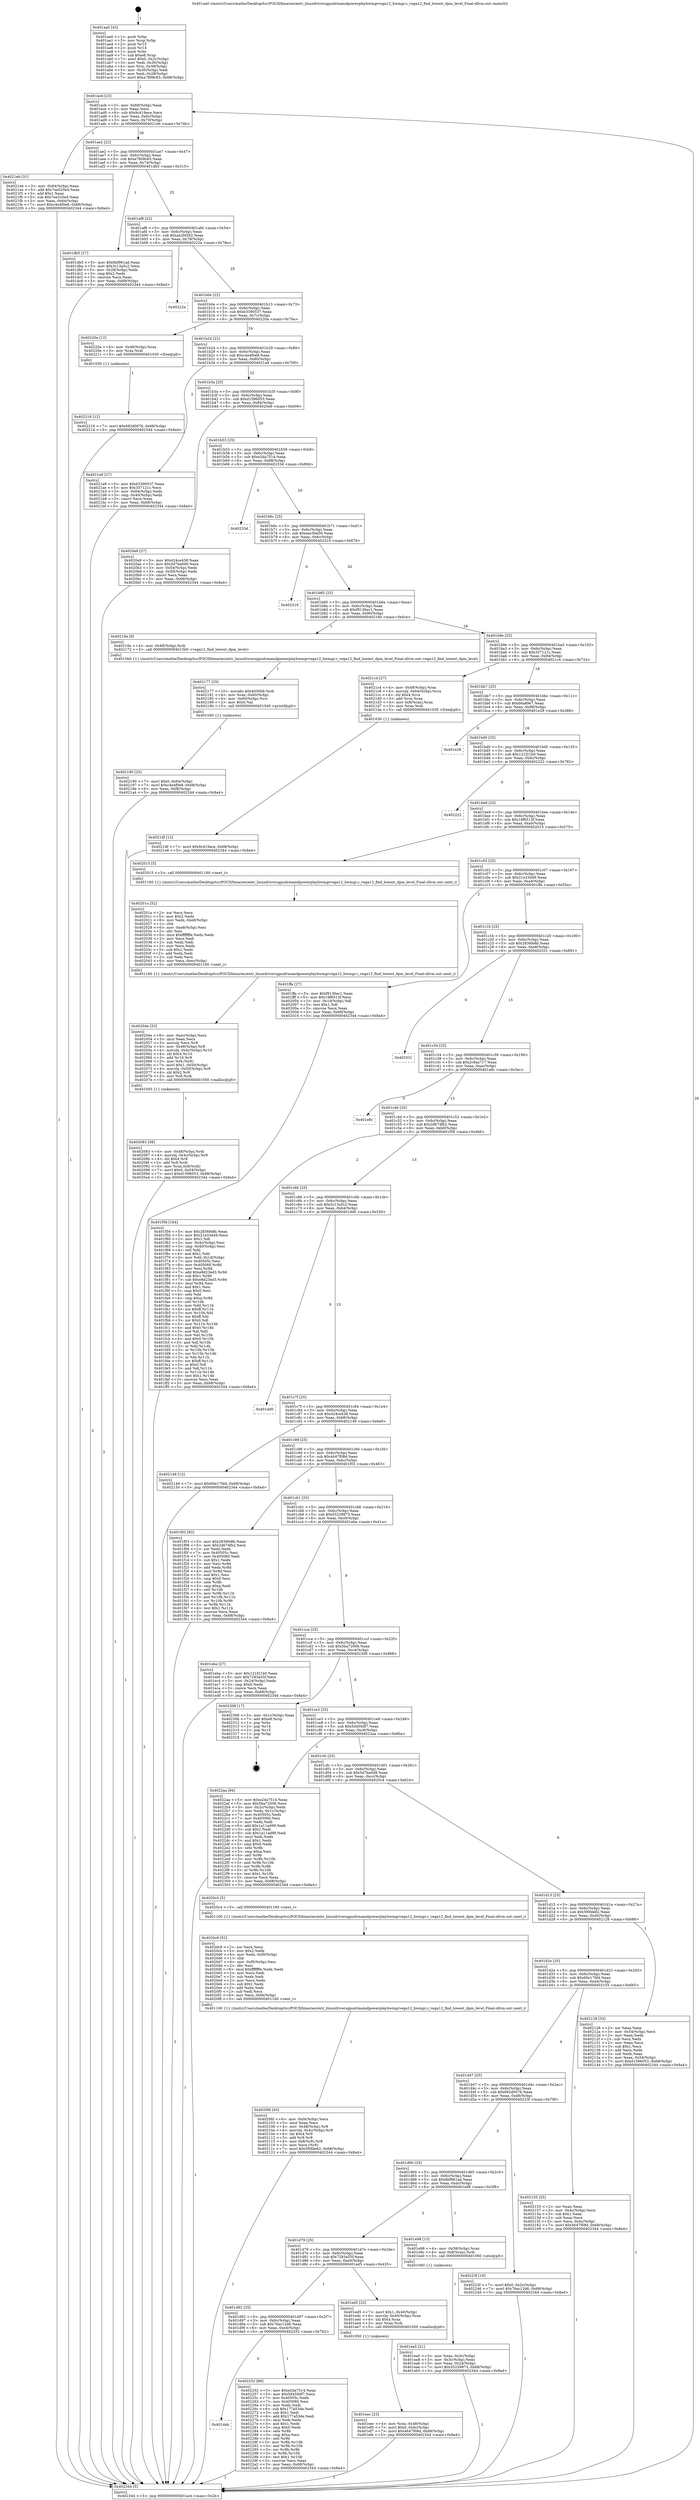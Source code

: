 digraph "0x401aa0" {
  label = "0x401aa0 (/mnt/c/Users/mathe/Desktop/tcc/POCII/binaries/extr_linuxdriversgpudrmamdpowerplayhwmgrvega12_hwmgr.c_vega12_find_lowest_dpm_level_Final-ollvm.out::main(0))"
  labelloc = "t"
  node[shape=record]

  Entry [label="",width=0.3,height=0.3,shape=circle,fillcolor=black,style=filled]
  "0x401acb" [label="{
     0x401acb [23]\l
     | [instrs]\l
     &nbsp;&nbsp;0x401acb \<+3\>: mov -0x68(%rbp),%eax\l
     &nbsp;&nbsp;0x401ace \<+2\>: mov %eax,%ecx\l
     &nbsp;&nbsp;0x401ad0 \<+6\>: sub $0x9c419ace,%ecx\l
     &nbsp;&nbsp;0x401ad6 \<+3\>: mov %eax,-0x6c(%rbp)\l
     &nbsp;&nbsp;0x401ad9 \<+3\>: mov %ecx,-0x70(%rbp)\l
     &nbsp;&nbsp;0x401adc \<+6\>: je 00000000004021eb \<main+0x74b\>\l
  }"]
  "0x4021eb" [label="{
     0x4021eb [31]\l
     | [instrs]\l
     &nbsp;&nbsp;0x4021eb \<+3\>: mov -0x64(%rbp),%eax\l
     &nbsp;&nbsp;0x4021ee \<+5\>: add $0x7ee520e4,%eax\l
     &nbsp;&nbsp;0x4021f3 \<+3\>: add $0x1,%eax\l
     &nbsp;&nbsp;0x4021f6 \<+5\>: sub $0x7ee520e4,%eax\l
     &nbsp;&nbsp;0x4021fb \<+3\>: mov %eax,-0x64(%rbp)\l
     &nbsp;&nbsp;0x4021fe \<+7\>: movl $0xc4e4f0e8,-0x68(%rbp)\l
     &nbsp;&nbsp;0x402205 \<+5\>: jmp 0000000000402344 \<main+0x8a4\>\l
  }"]
  "0x401ae2" [label="{
     0x401ae2 [22]\l
     | [instrs]\l
     &nbsp;&nbsp;0x401ae2 \<+5\>: jmp 0000000000401ae7 \<main+0x47\>\l
     &nbsp;&nbsp;0x401ae7 \<+3\>: mov -0x6c(%rbp),%eax\l
     &nbsp;&nbsp;0x401aea \<+5\>: sub $0xa7808c65,%eax\l
     &nbsp;&nbsp;0x401aef \<+3\>: mov %eax,-0x74(%rbp)\l
     &nbsp;&nbsp;0x401af2 \<+6\>: je 0000000000401db5 \<main+0x315\>\l
  }"]
  Exit [label="",width=0.3,height=0.3,shape=circle,fillcolor=black,style=filled,peripheries=2]
  "0x401db5" [label="{
     0x401db5 [27]\l
     | [instrs]\l
     &nbsp;&nbsp;0x401db5 \<+5\>: mov $0x6bf961ad,%eax\l
     &nbsp;&nbsp;0x401dba \<+5\>: mov $0x3c13a5c2,%ecx\l
     &nbsp;&nbsp;0x401dbf \<+3\>: mov -0x28(%rbp),%edx\l
     &nbsp;&nbsp;0x401dc2 \<+3\>: cmp $0x2,%edx\l
     &nbsp;&nbsp;0x401dc5 \<+3\>: cmovne %ecx,%eax\l
     &nbsp;&nbsp;0x401dc8 \<+3\>: mov %eax,-0x68(%rbp)\l
     &nbsp;&nbsp;0x401dcb \<+5\>: jmp 0000000000402344 \<main+0x8a4\>\l
  }"]
  "0x401af8" [label="{
     0x401af8 [22]\l
     | [instrs]\l
     &nbsp;&nbsp;0x401af8 \<+5\>: jmp 0000000000401afd \<main+0x5d\>\l
     &nbsp;&nbsp;0x401afd \<+3\>: mov -0x6c(%rbp),%eax\l
     &nbsp;&nbsp;0x401b00 \<+5\>: sub $0xaa2f4562,%eax\l
     &nbsp;&nbsp;0x401b05 \<+3\>: mov %eax,-0x78(%rbp)\l
     &nbsp;&nbsp;0x401b08 \<+6\>: je 000000000040222e \<main+0x78e\>\l
  }"]
  "0x402344" [label="{
     0x402344 [5]\l
     | [instrs]\l
     &nbsp;&nbsp;0x402344 \<+5\>: jmp 0000000000401acb \<main+0x2b\>\l
  }"]
  "0x401aa0" [label="{
     0x401aa0 [43]\l
     | [instrs]\l
     &nbsp;&nbsp;0x401aa0 \<+1\>: push %rbp\l
     &nbsp;&nbsp;0x401aa1 \<+3\>: mov %rsp,%rbp\l
     &nbsp;&nbsp;0x401aa4 \<+2\>: push %r15\l
     &nbsp;&nbsp;0x401aa6 \<+2\>: push %r14\l
     &nbsp;&nbsp;0x401aa8 \<+1\>: push %rbx\l
     &nbsp;&nbsp;0x401aa9 \<+7\>: sub $0xe8,%rsp\l
     &nbsp;&nbsp;0x401ab0 \<+7\>: movl $0x0,-0x2c(%rbp)\l
     &nbsp;&nbsp;0x401ab7 \<+3\>: mov %edi,-0x30(%rbp)\l
     &nbsp;&nbsp;0x401aba \<+4\>: mov %rsi,-0x38(%rbp)\l
     &nbsp;&nbsp;0x401abe \<+3\>: mov -0x30(%rbp),%edi\l
     &nbsp;&nbsp;0x401ac1 \<+3\>: mov %edi,-0x28(%rbp)\l
     &nbsp;&nbsp;0x401ac4 \<+7\>: movl $0xa7808c65,-0x68(%rbp)\l
  }"]
  "0x401dab" [label="{
     0x401dab\l
  }", style=dashed]
  "0x40222e" [label="{
     0x40222e\l
  }", style=dashed]
  "0x401b0e" [label="{
     0x401b0e [22]\l
     | [instrs]\l
     &nbsp;&nbsp;0x401b0e \<+5\>: jmp 0000000000401b13 \<main+0x73\>\l
     &nbsp;&nbsp;0x401b13 \<+3\>: mov -0x6c(%rbp),%eax\l
     &nbsp;&nbsp;0x401b16 \<+5\>: sub $0xb3390537,%eax\l
     &nbsp;&nbsp;0x401b1b \<+3\>: mov %eax,-0x7c(%rbp)\l
     &nbsp;&nbsp;0x401b1e \<+6\>: je 000000000040220a \<main+0x76a\>\l
  }"]
  "0x402252" [label="{
     0x402252 [88]\l
     | [instrs]\l
     &nbsp;&nbsp;0x402252 \<+5\>: mov $0xe2da7514,%eax\l
     &nbsp;&nbsp;0x402257 \<+5\>: mov $0x5d450df7,%ecx\l
     &nbsp;&nbsp;0x40225c \<+7\>: mov 0x40505c,%edx\l
     &nbsp;&nbsp;0x402263 \<+7\>: mov 0x405060,%esi\l
     &nbsp;&nbsp;0x40226a \<+2\>: mov %edx,%edi\l
     &nbsp;&nbsp;0x40226c \<+6\>: sub $0x177a53de,%edi\l
     &nbsp;&nbsp;0x402272 \<+3\>: sub $0x1,%edi\l
     &nbsp;&nbsp;0x402275 \<+6\>: add $0x177a53de,%edi\l
     &nbsp;&nbsp;0x40227b \<+3\>: imul %edi,%edx\l
     &nbsp;&nbsp;0x40227e \<+3\>: and $0x1,%edx\l
     &nbsp;&nbsp;0x402281 \<+3\>: cmp $0x0,%edx\l
     &nbsp;&nbsp;0x402284 \<+4\>: sete %r8b\l
     &nbsp;&nbsp;0x402288 \<+3\>: cmp $0xa,%esi\l
     &nbsp;&nbsp;0x40228b \<+4\>: setl %r9b\l
     &nbsp;&nbsp;0x40228f \<+3\>: mov %r8b,%r10b\l
     &nbsp;&nbsp;0x402292 \<+3\>: and %r9b,%r10b\l
     &nbsp;&nbsp;0x402295 \<+3\>: xor %r9b,%r8b\l
     &nbsp;&nbsp;0x402298 \<+3\>: or %r8b,%r10b\l
     &nbsp;&nbsp;0x40229b \<+4\>: test $0x1,%r10b\l
     &nbsp;&nbsp;0x40229f \<+3\>: cmovne %ecx,%eax\l
     &nbsp;&nbsp;0x4022a2 \<+3\>: mov %eax,-0x68(%rbp)\l
     &nbsp;&nbsp;0x4022a5 \<+5\>: jmp 0000000000402344 \<main+0x8a4\>\l
  }"]
  "0x40220a" [label="{
     0x40220a [12]\l
     | [instrs]\l
     &nbsp;&nbsp;0x40220a \<+4\>: mov -0x48(%rbp),%rax\l
     &nbsp;&nbsp;0x40220e \<+3\>: mov %rax,%rdi\l
     &nbsp;&nbsp;0x402211 \<+5\>: call 0000000000401030 \<free@plt\>\l
     | [calls]\l
     &nbsp;&nbsp;0x401030 \{1\} (unknown)\l
  }"]
  "0x401b24" [label="{
     0x401b24 [22]\l
     | [instrs]\l
     &nbsp;&nbsp;0x401b24 \<+5\>: jmp 0000000000401b29 \<main+0x89\>\l
     &nbsp;&nbsp;0x401b29 \<+3\>: mov -0x6c(%rbp),%eax\l
     &nbsp;&nbsp;0x401b2c \<+5\>: sub $0xc4e4f0e8,%eax\l
     &nbsp;&nbsp;0x401b31 \<+3\>: mov %eax,-0x80(%rbp)\l
     &nbsp;&nbsp;0x401b34 \<+6\>: je 00000000004021a9 \<main+0x709\>\l
  }"]
  "0x402216" [label="{
     0x402216 [12]\l
     | [instrs]\l
     &nbsp;&nbsp;0x402216 \<+7\>: movl $0x692d0076,-0x68(%rbp)\l
     &nbsp;&nbsp;0x40221d \<+5\>: jmp 0000000000402344 \<main+0x8a4\>\l
  }"]
  "0x4021a9" [label="{
     0x4021a9 [27]\l
     | [instrs]\l
     &nbsp;&nbsp;0x4021a9 \<+5\>: mov $0xb3390537,%eax\l
     &nbsp;&nbsp;0x4021ae \<+5\>: mov $0x357121c,%ecx\l
     &nbsp;&nbsp;0x4021b3 \<+3\>: mov -0x64(%rbp),%edx\l
     &nbsp;&nbsp;0x4021b6 \<+3\>: cmp -0x40(%rbp),%edx\l
     &nbsp;&nbsp;0x4021b9 \<+3\>: cmovl %ecx,%eax\l
     &nbsp;&nbsp;0x4021bc \<+3\>: mov %eax,-0x68(%rbp)\l
     &nbsp;&nbsp;0x4021bf \<+5\>: jmp 0000000000402344 \<main+0x8a4\>\l
  }"]
  "0x401b3a" [label="{
     0x401b3a [25]\l
     | [instrs]\l
     &nbsp;&nbsp;0x401b3a \<+5\>: jmp 0000000000401b3f \<main+0x9f\>\l
     &nbsp;&nbsp;0x401b3f \<+3\>: mov -0x6c(%rbp),%eax\l
     &nbsp;&nbsp;0x401b42 \<+5\>: sub $0xd1596053,%eax\l
     &nbsp;&nbsp;0x401b47 \<+6\>: mov %eax,-0x84(%rbp)\l
     &nbsp;&nbsp;0x401b4d \<+6\>: je 00000000004020a9 \<main+0x609\>\l
  }"]
  "0x4021df" [label="{
     0x4021df [12]\l
     | [instrs]\l
     &nbsp;&nbsp;0x4021df \<+7\>: movl $0x9c419ace,-0x68(%rbp)\l
     &nbsp;&nbsp;0x4021e6 \<+5\>: jmp 0000000000402344 \<main+0x8a4\>\l
  }"]
  "0x4020a9" [label="{
     0x4020a9 [27]\l
     | [instrs]\l
     &nbsp;&nbsp;0x4020a9 \<+5\>: mov $0x424ce438,%eax\l
     &nbsp;&nbsp;0x4020ae \<+5\>: mov $0x5d7ba0d9,%ecx\l
     &nbsp;&nbsp;0x4020b3 \<+3\>: mov -0x54(%rbp),%edx\l
     &nbsp;&nbsp;0x4020b6 \<+3\>: cmp -0x50(%rbp),%edx\l
     &nbsp;&nbsp;0x4020b9 \<+3\>: cmovl %ecx,%eax\l
     &nbsp;&nbsp;0x4020bc \<+3\>: mov %eax,-0x68(%rbp)\l
     &nbsp;&nbsp;0x4020bf \<+5\>: jmp 0000000000402344 \<main+0x8a4\>\l
  }"]
  "0x401b53" [label="{
     0x401b53 [25]\l
     | [instrs]\l
     &nbsp;&nbsp;0x401b53 \<+5\>: jmp 0000000000401b58 \<main+0xb8\>\l
     &nbsp;&nbsp;0x401b58 \<+3\>: mov -0x6c(%rbp),%eax\l
     &nbsp;&nbsp;0x401b5b \<+5\>: sub $0xe2da7514,%eax\l
     &nbsp;&nbsp;0x401b60 \<+6\>: mov %eax,-0x88(%rbp)\l
     &nbsp;&nbsp;0x401b66 \<+6\>: je 000000000040233d \<main+0x89d\>\l
  }"]
  "0x402190" [label="{
     0x402190 [25]\l
     | [instrs]\l
     &nbsp;&nbsp;0x402190 \<+7\>: movl $0x0,-0x64(%rbp)\l
     &nbsp;&nbsp;0x402197 \<+7\>: movl $0xc4e4f0e8,-0x68(%rbp)\l
     &nbsp;&nbsp;0x40219e \<+6\>: mov %eax,-0xf8(%rbp)\l
     &nbsp;&nbsp;0x4021a4 \<+5\>: jmp 0000000000402344 \<main+0x8a4\>\l
  }"]
  "0x40233d" [label="{
     0x40233d\l
  }", style=dashed]
  "0x401b6c" [label="{
     0x401b6c [25]\l
     | [instrs]\l
     &nbsp;&nbsp;0x401b6c \<+5\>: jmp 0000000000401b71 \<main+0xd1\>\l
     &nbsp;&nbsp;0x401b71 \<+3\>: mov -0x6c(%rbp),%eax\l
     &nbsp;&nbsp;0x401b74 \<+5\>: sub $0xeec5be00,%eax\l
     &nbsp;&nbsp;0x401b79 \<+6\>: mov %eax,-0x8c(%rbp)\l
     &nbsp;&nbsp;0x401b7f \<+6\>: je 0000000000402319 \<main+0x879\>\l
  }"]
  "0x402177" [label="{
     0x402177 [25]\l
     | [instrs]\l
     &nbsp;&nbsp;0x402177 \<+10\>: movabs $0x4030b6,%rdi\l
     &nbsp;&nbsp;0x402181 \<+4\>: mov %rax,-0x60(%rbp)\l
     &nbsp;&nbsp;0x402185 \<+4\>: mov -0x60(%rbp),%rsi\l
     &nbsp;&nbsp;0x402189 \<+2\>: mov $0x0,%al\l
     &nbsp;&nbsp;0x40218b \<+5\>: call 0000000000401040 \<printf@plt\>\l
     | [calls]\l
     &nbsp;&nbsp;0x401040 \{1\} (unknown)\l
  }"]
  "0x402319" [label="{
     0x402319\l
  }", style=dashed]
  "0x401b85" [label="{
     0x401b85 [25]\l
     | [instrs]\l
     &nbsp;&nbsp;0x401b85 \<+5\>: jmp 0000000000401b8a \<main+0xea\>\l
     &nbsp;&nbsp;0x401b8a \<+3\>: mov -0x6c(%rbp),%eax\l
     &nbsp;&nbsp;0x401b8d \<+5\>: sub $0xf9136ec1,%eax\l
     &nbsp;&nbsp;0x401b92 \<+6\>: mov %eax,-0x90(%rbp)\l
     &nbsp;&nbsp;0x401b98 \<+6\>: je 000000000040216e \<main+0x6ce\>\l
  }"]
  "0x4020fd" [label="{
     0x4020fd [43]\l
     | [instrs]\l
     &nbsp;&nbsp;0x4020fd \<+6\>: mov -0xf4(%rbp),%ecx\l
     &nbsp;&nbsp;0x402103 \<+3\>: imul %eax,%ecx\l
     &nbsp;&nbsp;0x402106 \<+4\>: mov -0x48(%rbp),%r8\l
     &nbsp;&nbsp;0x40210a \<+4\>: movslq -0x4c(%rbp),%r9\l
     &nbsp;&nbsp;0x40210e \<+4\>: shl $0x4,%r9\l
     &nbsp;&nbsp;0x402112 \<+3\>: add %r9,%r8\l
     &nbsp;&nbsp;0x402115 \<+4\>: mov 0x8(%r8),%r8\l
     &nbsp;&nbsp;0x402119 \<+3\>: mov %ecx,(%r8)\l
     &nbsp;&nbsp;0x40211c \<+7\>: movl $0x5f0fde62,-0x68(%rbp)\l
     &nbsp;&nbsp;0x402123 \<+5\>: jmp 0000000000402344 \<main+0x8a4\>\l
  }"]
  "0x40216e" [label="{
     0x40216e [9]\l
     | [instrs]\l
     &nbsp;&nbsp;0x40216e \<+4\>: mov -0x48(%rbp),%rdi\l
     &nbsp;&nbsp;0x402172 \<+5\>: call 00000000004015b0 \<vega12_find_lowest_dpm_level\>\l
     | [calls]\l
     &nbsp;&nbsp;0x4015b0 \{1\} (/mnt/c/Users/mathe/Desktop/tcc/POCII/binaries/extr_linuxdriversgpudrmamdpowerplayhwmgrvega12_hwmgr.c_vega12_find_lowest_dpm_level_Final-ollvm.out::vega12_find_lowest_dpm_level)\l
  }"]
  "0x401b9e" [label="{
     0x401b9e [25]\l
     | [instrs]\l
     &nbsp;&nbsp;0x401b9e \<+5\>: jmp 0000000000401ba3 \<main+0x103\>\l
     &nbsp;&nbsp;0x401ba3 \<+3\>: mov -0x6c(%rbp),%eax\l
     &nbsp;&nbsp;0x401ba6 \<+5\>: sub $0x357121c,%eax\l
     &nbsp;&nbsp;0x401bab \<+6\>: mov %eax,-0x94(%rbp)\l
     &nbsp;&nbsp;0x401bb1 \<+6\>: je 00000000004021c4 \<main+0x724\>\l
  }"]
  "0x4020c9" [label="{
     0x4020c9 [52]\l
     | [instrs]\l
     &nbsp;&nbsp;0x4020c9 \<+2\>: xor %ecx,%ecx\l
     &nbsp;&nbsp;0x4020cb \<+5\>: mov $0x2,%edx\l
     &nbsp;&nbsp;0x4020d0 \<+6\>: mov %edx,-0xf0(%rbp)\l
     &nbsp;&nbsp;0x4020d6 \<+1\>: cltd\l
     &nbsp;&nbsp;0x4020d7 \<+6\>: mov -0xf0(%rbp),%esi\l
     &nbsp;&nbsp;0x4020dd \<+2\>: idiv %esi\l
     &nbsp;&nbsp;0x4020df \<+6\>: imul $0xfffffffe,%edx,%edx\l
     &nbsp;&nbsp;0x4020e5 \<+2\>: mov %ecx,%edi\l
     &nbsp;&nbsp;0x4020e7 \<+2\>: sub %edx,%edi\l
     &nbsp;&nbsp;0x4020e9 \<+2\>: mov %ecx,%edx\l
     &nbsp;&nbsp;0x4020eb \<+3\>: sub $0x1,%edx\l
     &nbsp;&nbsp;0x4020ee \<+2\>: add %edx,%edi\l
     &nbsp;&nbsp;0x4020f0 \<+2\>: sub %edi,%ecx\l
     &nbsp;&nbsp;0x4020f2 \<+6\>: mov %ecx,-0xf4(%rbp)\l
     &nbsp;&nbsp;0x4020f8 \<+5\>: call 0000000000401160 \<next_i\>\l
     | [calls]\l
     &nbsp;&nbsp;0x401160 \{1\} (/mnt/c/Users/mathe/Desktop/tcc/POCII/binaries/extr_linuxdriversgpudrmamdpowerplayhwmgrvega12_hwmgr.c_vega12_find_lowest_dpm_level_Final-ollvm.out::next_i)\l
  }"]
  "0x4021c4" [label="{
     0x4021c4 [27]\l
     | [instrs]\l
     &nbsp;&nbsp;0x4021c4 \<+4\>: mov -0x48(%rbp),%rax\l
     &nbsp;&nbsp;0x4021c8 \<+4\>: movslq -0x64(%rbp),%rcx\l
     &nbsp;&nbsp;0x4021cc \<+4\>: shl $0x4,%rcx\l
     &nbsp;&nbsp;0x4021d0 \<+3\>: add %rcx,%rax\l
     &nbsp;&nbsp;0x4021d3 \<+4\>: mov 0x8(%rax),%rax\l
     &nbsp;&nbsp;0x4021d7 \<+3\>: mov %rax,%rdi\l
     &nbsp;&nbsp;0x4021da \<+5\>: call 0000000000401030 \<free@plt\>\l
     | [calls]\l
     &nbsp;&nbsp;0x401030 \{1\} (unknown)\l
  }"]
  "0x401bb7" [label="{
     0x401bb7 [25]\l
     | [instrs]\l
     &nbsp;&nbsp;0x401bb7 \<+5\>: jmp 0000000000401bbc \<main+0x11c\>\l
     &nbsp;&nbsp;0x401bbc \<+3\>: mov -0x6c(%rbp),%eax\l
     &nbsp;&nbsp;0x401bbf \<+5\>: sub $0x66a89e7,%eax\l
     &nbsp;&nbsp;0x401bc4 \<+6\>: mov %eax,-0x98(%rbp)\l
     &nbsp;&nbsp;0x401bca \<+6\>: je 0000000000401e28 \<main+0x388\>\l
  }"]
  "0x402083" [label="{
     0x402083 [38]\l
     | [instrs]\l
     &nbsp;&nbsp;0x402083 \<+4\>: mov -0x48(%rbp),%rdi\l
     &nbsp;&nbsp;0x402087 \<+4\>: movslq -0x4c(%rbp),%r8\l
     &nbsp;&nbsp;0x40208b \<+4\>: shl $0x4,%r8\l
     &nbsp;&nbsp;0x40208f \<+3\>: add %r8,%rdi\l
     &nbsp;&nbsp;0x402092 \<+4\>: mov %rax,0x8(%rdi)\l
     &nbsp;&nbsp;0x402096 \<+7\>: movl $0x0,-0x54(%rbp)\l
     &nbsp;&nbsp;0x40209d \<+7\>: movl $0xd1596053,-0x68(%rbp)\l
     &nbsp;&nbsp;0x4020a4 \<+5\>: jmp 0000000000402344 \<main+0x8a4\>\l
  }"]
  "0x401e28" [label="{
     0x401e28\l
  }", style=dashed]
  "0x401bd0" [label="{
     0x401bd0 [25]\l
     | [instrs]\l
     &nbsp;&nbsp;0x401bd0 \<+5\>: jmp 0000000000401bd5 \<main+0x135\>\l
     &nbsp;&nbsp;0x401bd5 \<+3\>: mov -0x6c(%rbp),%eax\l
     &nbsp;&nbsp;0x401bd8 \<+5\>: sub $0x121f21b0,%eax\l
     &nbsp;&nbsp;0x401bdd \<+6\>: mov %eax,-0x9c(%rbp)\l
     &nbsp;&nbsp;0x401be3 \<+6\>: je 0000000000402222 \<main+0x782\>\l
  }"]
  "0x40204e" [label="{
     0x40204e [53]\l
     | [instrs]\l
     &nbsp;&nbsp;0x40204e \<+6\>: mov -0xec(%rbp),%ecx\l
     &nbsp;&nbsp;0x402054 \<+3\>: imul %eax,%ecx\l
     &nbsp;&nbsp;0x402057 \<+3\>: movslq %ecx,%r8\l
     &nbsp;&nbsp;0x40205a \<+4\>: mov -0x48(%rbp),%r9\l
     &nbsp;&nbsp;0x40205e \<+4\>: movslq -0x4c(%rbp),%r10\l
     &nbsp;&nbsp;0x402062 \<+4\>: shl $0x4,%r10\l
     &nbsp;&nbsp;0x402066 \<+3\>: add %r10,%r9\l
     &nbsp;&nbsp;0x402069 \<+3\>: mov %r8,(%r9)\l
     &nbsp;&nbsp;0x40206c \<+7\>: movl $0x1,-0x50(%rbp)\l
     &nbsp;&nbsp;0x402073 \<+4\>: movslq -0x50(%rbp),%r8\l
     &nbsp;&nbsp;0x402077 \<+4\>: shl $0x2,%r8\l
     &nbsp;&nbsp;0x40207b \<+3\>: mov %r8,%rdi\l
     &nbsp;&nbsp;0x40207e \<+5\>: call 0000000000401050 \<malloc@plt\>\l
     | [calls]\l
     &nbsp;&nbsp;0x401050 \{1\} (unknown)\l
  }"]
  "0x402222" [label="{
     0x402222\l
  }", style=dashed]
  "0x401be9" [label="{
     0x401be9 [25]\l
     | [instrs]\l
     &nbsp;&nbsp;0x401be9 \<+5\>: jmp 0000000000401bee \<main+0x14e\>\l
     &nbsp;&nbsp;0x401bee \<+3\>: mov -0x6c(%rbp),%eax\l
     &nbsp;&nbsp;0x401bf1 \<+5\>: sub $0x19f6513f,%eax\l
     &nbsp;&nbsp;0x401bf6 \<+6\>: mov %eax,-0xa0(%rbp)\l
     &nbsp;&nbsp;0x401bfc \<+6\>: je 0000000000402015 \<main+0x575\>\l
  }"]
  "0x40201a" [label="{
     0x40201a [52]\l
     | [instrs]\l
     &nbsp;&nbsp;0x40201a \<+2\>: xor %ecx,%ecx\l
     &nbsp;&nbsp;0x40201c \<+5\>: mov $0x2,%edx\l
     &nbsp;&nbsp;0x402021 \<+6\>: mov %edx,-0xe8(%rbp)\l
     &nbsp;&nbsp;0x402027 \<+1\>: cltd\l
     &nbsp;&nbsp;0x402028 \<+6\>: mov -0xe8(%rbp),%esi\l
     &nbsp;&nbsp;0x40202e \<+2\>: idiv %esi\l
     &nbsp;&nbsp;0x402030 \<+6\>: imul $0xfffffffe,%edx,%edx\l
     &nbsp;&nbsp;0x402036 \<+2\>: mov %ecx,%edi\l
     &nbsp;&nbsp;0x402038 \<+2\>: sub %edx,%edi\l
     &nbsp;&nbsp;0x40203a \<+2\>: mov %ecx,%edx\l
     &nbsp;&nbsp;0x40203c \<+3\>: sub $0x1,%edx\l
     &nbsp;&nbsp;0x40203f \<+2\>: add %edx,%edi\l
     &nbsp;&nbsp;0x402041 \<+2\>: sub %edi,%ecx\l
     &nbsp;&nbsp;0x402043 \<+6\>: mov %ecx,-0xec(%rbp)\l
     &nbsp;&nbsp;0x402049 \<+5\>: call 0000000000401160 \<next_i\>\l
     | [calls]\l
     &nbsp;&nbsp;0x401160 \{1\} (/mnt/c/Users/mathe/Desktop/tcc/POCII/binaries/extr_linuxdriversgpudrmamdpowerplayhwmgrvega12_hwmgr.c_vega12_find_lowest_dpm_level_Final-ollvm.out::next_i)\l
  }"]
  "0x402015" [label="{
     0x402015 [5]\l
     | [instrs]\l
     &nbsp;&nbsp;0x402015 \<+5\>: call 0000000000401160 \<next_i\>\l
     | [calls]\l
     &nbsp;&nbsp;0x401160 \{1\} (/mnt/c/Users/mathe/Desktop/tcc/POCII/binaries/extr_linuxdriversgpudrmamdpowerplayhwmgrvega12_hwmgr.c_vega12_find_lowest_dpm_level_Final-ollvm.out::next_i)\l
  }"]
  "0x401c02" [label="{
     0x401c02 [25]\l
     | [instrs]\l
     &nbsp;&nbsp;0x401c02 \<+5\>: jmp 0000000000401c07 \<main+0x167\>\l
     &nbsp;&nbsp;0x401c07 \<+3\>: mov -0x6c(%rbp),%eax\l
     &nbsp;&nbsp;0x401c0a \<+5\>: sub $0x21e33d49,%eax\l
     &nbsp;&nbsp;0x401c0f \<+6\>: mov %eax,-0xa4(%rbp)\l
     &nbsp;&nbsp;0x401c15 \<+6\>: je 0000000000401ffa \<main+0x55a\>\l
  }"]
  "0x401eec" [label="{
     0x401eec [23]\l
     | [instrs]\l
     &nbsp;&nbsp;0x401eec \<+4\>: mov %rax,-0x48(%rbp)\l
     &nbsp;&nbsp;0x401ef0 \<+7\>: movl $0x0,-0x4c(%rbp)\l
     &nbsp;&nbsp;0x401ef7 \<+7\>: movl $0x4647f08d,-0x68(%rbp)\l
     &nbsp;&nbsp;0x401efe \<+5\>: jmp 0000000000402344 \<main+0x8a4\>\l
  }"]
  "0x401ffa" [label="{
     0x401ffa [27]\l
     | [instrs]\l
     &nbsp;&nbsp;0x401ffa \<+5\>: mov $0xf9136ec1,%eax\l
     &nbsp;&nbsp;0x401fff \<+5\>: mov $0x19f6513f,%ecx\l
     &nbsp;&nbsp;0x402004 \<+3\>: mov -0x1d(%rbp),%dl\l
     &nbsp;&nbsp;0x402007 \<+3\>: test $0x1,%dl\l
     &nbsp;&nbsp;0x40200a \<+3\>: cmovne %ecx,%eax\l
     &nbsp;&nbsp;0x40200d \<+3\>: mov %eax,-0x68(%rbp)\l
     &nbsp;&nbsp;0x402010 \<+5\>: jmp 0000000000402344 \<main+0x8a4\>\l
  }"]
  "0x401c1b" [label="{
     0x401c1b [25]\l
     | [instrs]\l
     &nbsp;&nbsp;0x401c1b \<+5\>: jmp 0000000000401c20 \<main+0x180\>\l
     &nbsp;&nbsp;0x401c20 \<+3\>: mov -0x6c(%rbp),%eax\l
     &nbsp;&nbsp;0x401c23 \<+5\>: sub $0x2836fe8b,%eax\l
     &nbsp;&nbsp;0x401c28 \<+6\>: mov %eax,-0xa8(%rbp)\l
     &nbsp;&nbsp;0x401c2e \<+6\>: je 0000000000402331 \<main+0x891\>\l
  }"]
  "0x401d92" [label="{
     0x401d92 [25]\l
     | [instrs]\l
     &nbsp;&nbsp;0x401d92 \<+5\>: jmp 0000000000401d97 \<main+0x2f7\>\l
     &nbsp;&nbsp;0x401d97 \<+3\>: mov -0x6c(%rbp),%eax\l
     &nbsp;&nbsp;0x401d9a \<+5\>: sub $0x76ac12d6,%eax\l
     &nbsp;&nbsp;0x401d9f \<+6\>: mov %eax,-0xe4(%rbp)\l
     &nbsp;&nbsp;0x401da5 \<+6\>: je 0000000000402252 \<main+0x7b2\>\l
  }"]
  "0x402331" [label="{
     0x402331\l
  }", style=dashed]
  "0x401c34" [label="{
     0x401c34 [25]\l
     | [instrs]\l
     &nbsp;&nbsp;0x401c34 \<+5\>: jmp 0000000000401c39 \<main+0x199\>\l
     &nbsp;&nbsp;0x401c39 \<+3\>: mov -0x6c(%rbp),%eax\l
     &nbsp;&nbsp;0x401c3c \<+5\>: sub $0x2c9aa717,%eax\l
     &nbsp;&nbsp;0x401c41 \<+6\>: mov %eax,-0xac(%rbp)\l
     &nbsp;&nbsp;0x401c47 \<+6\>: je 0000000000401e8c \<main+0x3ec\>\l
  }"]
  "0x401ed5" [label="{
     0x401ed5 [23]\l
     | [instrs]\l
     &nbsp;&nbsp;0x401ed5 \<+7\>: movl $0x1,-0x40(%rbp)\l
     &nbsp;&nbsp;0x401edc \<+4\>: movslq -0x40(%rbp),%rax\l
     &nbsp;&nbsp;0x401ee0 \<+4\>: shl $0x4,%rax\l
     &nbsp;&nbsp;0x401ee4 \<+3\>: mov %rax,%rdi\l
     &nbsp;&nbsp;0x401ee7 \<+5\>: call 0000000000401050 \<malloc@plt\>\l
     | [calls]\l
     &nbsp;&nbsp;0x401050 \{1\} (unknown)\l
  }"]
  "0x401e8c" [label="{
     0x401e8c\l
  }", style=dashed]
  "0x401c4d" [label="{
     0x401c4d [25]\l
     | [instrs]\l
     &nbsp;&nbsp;0x401c4d \<+5\>: jmp 0000000000401c52 \<main+0x1b2\>\l
     &nbsp;&nbsp;0x401c52 \<+3\>: mov -0x6c(%rbp),%eax\l
     &nbsp;&nbsp;0x401c55 \<+5\>: sub $0x2d674fb2,%eax\l
     &nbsp;&nbsp;0x401c5a \<+6\>: mov %eax,-0xb0(%rbp)\l
     &nbsp;&nbsp;0x401c60 \<+6\>: je 0000000000401f56 \<main+0x4b6\>\l
  }"]
  "0x401ea5" [label="{
     0x401ea5 [21]\l
     | [instrs]\l
     &nbsp;&nbsp;0x401ea5 \<+3\>: mov %eax,-0x3c(%rbp)\l
     &nbsp;&nbsp;0x401ea8 \<+3\>: mov -0x3c(%rbp),%eax\l
     &nbsp;&nbsp;0x401eab \<+3\>: mov %eax,-0x24(%rbp)\l
     &nbsp;&nbsp;0x401eae \<+7\>: movl $0x55239973,-0x68(%rbp)\l
     &nbsp;&nbsp;0x401eb5 \<+5\>: jmp 0000000000402344 \<main+0x8a4\>\l
  }"]
  "0x401f56" [label="{
     0x401f56 [164]\l
     | [instrs]\l
     &nbsp;&nbsp;0x401f56 \<+5\>: mov $0x2836fe8b,%eax\l
     &nbsp;&nbsp;0x401f5b \<+5\>: mov $0x21e33d49,%ecx\l
     &nbsp;&nbsp;0x401f60 \<+2\>: mov $0x1,%dl\l
     &nbsp;&nbsp;0x401f62 \<+3\>: mov -0x4c(%rbp),%esi\l
     &nbsp;&nbsp;0x401f65 \<+3\>: cmp -0x40(%rbp),%esi\l
     &nbsp;&nbsp;0x401f68 \<+4\>: setl %dil\l
     &nbsp;&nbsp;0x401f6c \<+4\>: and $0x1,%dil\l
     &nbsp;&nbsp;0x401f70 \<+4\>: mov %dil,-0x1d(%rbp)\l
     &nbsp;&nbsp;0x401f74 \<+7\>: mov 0x40505c,%esi\l
     &nbsp;&nbsp;0x401f7b \<+8\>: mov 0x405060,%r8d\l
     &nbsp;&nbsp;0x401f83 \<+3\>: mov %esi,%r9d\l
     &nbsp;&nbsp;0x401f86 \<+7\>: add $0xe8d23ed3,%r9d\l
     &nbsp;&nbsp;0x401f8d \<+4\>: sub $0x1,%r9d\l
     &nbsp;&nbsp;0x401f91 \<+7\>: sub $0xe8d23ed3,%r9d\l
     &nbsp;&nbsp;0x401f98 \<+4\>: imul %r9d,%esi\l
     &nbsp;&nbsp;0x401f9c \<+3\>: and $0x1,%esi\l
     &nbsp;&nbsp;0x401f9f \<+3\>: cmp $0x0,%esi\l
     &nbsp;&nbsp;0x401fa2 \<+4\>: sete %dil\l
     &nbsp;&nbsp;0x401fa6 \<+4\>: cmp $0xa,%r8d\l
     &nbsp;&nbsp;0x401faa \<+4\>: setl %r10b\l
     &nbsp;&nbsp;0x401fae \<+3\>: mov %dil,%r11b\l
     &nbsp;&nbsp;0x401fb1 \<+4\>: xor $0xff,%r11b\l
     &nbsp;&nbsp;0x401fb5 \<+3\>: mov %r10b,%bl\l
     &nbsp;&nbsp;0x401fb8 \<+3\>: xor $0xff,%bl\l
     &nbsp;&nbsp;0x401fbb \<+3\>: xor $0x0,%dl\l
     &nbsp;&nbsp;0x401fbe \<+3\>: mov %r11b,%r14b\l
     &nbsp;&nbsp;0x401fc1 \<+4\>: and $0x0,%r14b\l
     &nbsp;&nbsp;0x401fc5 \<+3\>: and %dl,%dil\l
     &nbsp;&nbsp;0x401fc8 \<+3\>: mov %bl,%r15b\l
     &nbsp;&nbsp;0x401fcb \<+4\>: and $0x0,%r15b\l
     &nbsp;&nbsp;0x401fcf \<+3\>: and %dl,%r10b\l
     &nbsp;&nbsp;0x401fd2 \<+3\>: or %dil,%r14b\l
     &nbsp;&nbsp;0x401fd5 \<+3\>: or %r10b,%r15b\l
     &nbsp;&nbsp;0x401fd8 \<+3\>: xor %r15b,%r14b\l
     &nbsp;&nbsp;0x401fdb \<+3\>: or %bl,%r11b\l
     &nbsp;&nbsp;0x401fde \<+4\>: xor $0xff,%r11b\l
     &nbsp;&nbsp;0x401fe2 \<+3\>: or $0x0,%dl\l
     &nbsp;&nbsp;0x401fe5 \<+3\>: and %dl,%r11b\l
     &nbsp;&nbsp;0x401fe8 \<+3\>: or %r11b,%r14b\l
     &nbsp;&nbsp;0x401feb \<+4\>: test $0x1,%r14b\l
     &nbsp;&nbsp;0x401fef \<+3\>: cmovne %ecx,%eax\l
     &nbsp;&nbsp;0x401ff2 \<+3\>: mov %eax,-0x68(%rbp)\l
     &nbsp;&nbsp;0x401ff5 \<+5\>: jmp 0000000000402344 \<main+0x8a4\>\l
  }"]
  "0x401c66" [label="{
     0x401c66 [25]\l
     | [instrs]\l
     &nbsp;&nbsp;0x401c66 \<+5\>: jmp 0000000000401c6b \<main+0x1cb\>\l
     &nbsp;&nbsp;0x401c6b \<+3\>: mov -0x6c(%rbp),%eax\l
     &nbsp;&nbsp;0x401c6e \<+5\>: sub $0x3c13a5c2,%eax\l
     &nbsp;&nbsp;0x401c73 \<+6\>: mov %eax,-0xb4(%rbp)\l
     &nbsp;&nbsp;0x401c79 \<+6\>: je 0000000000401dd0 \<main+0x330\>\l
  }"]
  "0x401d79" [label="{
     0x401d79 [25]\l
     | [instrs]\l
     &nbsp;&nbsp;0x401d79 \<+5\>: jmp 0000000000401d7e \<main+0x2de\>\l
     &nbsp;&nbsp;0x401d7e \<+3\>: mov -0x6c(%rbp),%eax\l
     &nbsp;&nbsp;0x401d81 \<+5\>: sub $0x7283a55f,%eax\l
     &nbsp;&nbsp;0x401d86 \<+6\>: mov %eax,-0xe0(%rbp)\l
     &nbsp;&nbsp;0x401d8c \<+6\>: je 0000000000401ed5 \<main+0x435\>\l
  }"]
  "0x401dd0" [label="{
     0x401dd0\l
  }", style=dashed]
  "0x401c7f" [label="{
     0x401c7f [25]\l
     | [instrs]\l
     &nbsp;&nbsp;0x401c7f \<+5\>: jmp 0000000000401c84 \<main+0x1e4\>\l
     &nbsp;&nbsp;0x401c84 \<+3\>: mov -0x6c(%rbp),%eax\l
     &nbsp;&nbsp;0x401c87 \<+5\>: sub $0x424ce438,%eax\l
     &nbsp;&nbsp;0x401c8c \<+6\>: mov %eax,-0xb8(%rbp)\l
     &nbsp;&nbsp;0x401c92 \<+6\>: je 0000000000402149 \<main+0x6a9\>\l
  }"]
  "0x401e98" [label="{
     0x401e98 [13]\l
     | [instrs]\l
     &nbsp;&nbsp;0x401e98 \<+4\>: mov -0x38(%rbp),%rax\l
     &nbsp;&nbsp;0x401e9c \<+4\>: mov 0x8(%rax),%rdi\l
     &nbsp;&nbsp;0x401ea0 \<+5\>: call 0000000000401060 \<atoi@plt\>\l
     | [calls]\l
     &nbsp;&nbsp;0x401060 \{1\} (unknown)\l
  }"]
  "0x402149" [label="{
     0x402149 [12]\l
     | [instrs]\l
     &nbsp;&nbsp;0x402149 \<+7\>: movl $0x60e17fd4,-0x68(%rbp)\l
     &nbsp;&nbsp;0x402150 \<+5\>: jmp 0000000000402344 \<main+0x8a4\>\l
  }"]
  "0x401c98" [label="{
     0x401c98 [25]\l
     | [instrs]\l
     &nbsp;&nbsp;0x401c98 \<+5\>: jmp 0000000000401c9d \<main+0x1fd\>\l
     &nbsp;&nbsp;0x401c9d \<+3\>: mov -0x6c(%rbp),%eax\l
     &nbsp;&nbsp;0x401ca0 \<+5\>: sub $0x4647f08d,%eax\l
     &nbsp;&nbsp;0x401ca5 \<+6\>: mov %eax,-0xbc(%rbp)\l
     &nbsp;&nbsp;0x401cab \<+6\>: je 0000000000401f03 \<main+0x463\>\l
  }"]
  "0x401d60" [label="{
     0x401d60 [25]\l
     | [instrs]\l
     &nbsp;&nbsp;0x401d60 \<+5\>: jmp 0000000000401d65 \<main+0x2c5\>\l
     &nbsp;&nbsp;0x401d65 \<+3\>: mov -0x6c(%rbp),%eax\l
     &nbsp;&nbsp;0x401d68 \<+5\>: sub $0x6bf961ad,%eax\l
     &nbsp;&nbsp;0x401d6d \<+6\>: mov %eax,-0xdc(%rbp)\l
     &nbsp;&nbsp;0x401d73 \<+6\>: je 0000000000401e98 \<main+0x3f8\>\l
  }"]
  "0x401f03" [label="{
     0x401f03 [83]\l
     | [instrs]\l
     &nbsp;&nbsp;0x401f03 \<+5\>: mov $0x2836fe8b,%eax\l
     &nbsp;&nbsp;0x401f08 \<+5\>: mov $0x2d674fb2,%ecx\l
     &nbsp;&nbsp;0x401f0d \<+2\>: xor %edx,%edx\l
     &nbsp;&nbsp;0x401f0f \<+7\>: mov 0x40505c,%esi\l
     &nbsp;&nbsp;0x401f16 \<+7\>: mov 0x405060,%edi\l
     &nbsp;&nbsp;0x401f1d \<+3\>: sub $0x1,%edx\l
     &nbsp;&nbsp;0x401f20 \<+3\>: mov %esi,%r8d\l
     &nbsp;&nbsp;0x401f23 \<+3\>: add %edx,%r8d\l
     &nbsp;&nbsp;0x401f26 \<+4\>: imul %r8d,%esi\l
     &nbsp;&nbsp;0x401f2a \<+3\>: and $0x1,%esi\l
     &nbsp;&nbsp;0x401f2d \<+3\>: cmp $0x0,%esi\l
     &nbsp;&nbsp;0x401f30 \<+4\>: sete %r9b\l
     &nbsp;&nbsp;0x401f34 \<+3\>: cmp $0xa,%edi\l
     &nbsp;&nbsp;0x401f37 \<+4\>: setl %r10b\l
     &nbsp;&nbsp;0x401f3b \<+3\>: mov %r9b,%r11b\l
     &nbsp;&nbsp;0x401f3e \<+3\>: and %r10b,%r11b\l
     &nbsp;&nbsp;0x401f41 \<+3\>: xor %r10b,%r9b\l
     &nbsp;&nbsp;0x401f44 \<+3\>: or %r9b,%r11b\l
     &nbsp;&nbsp;0x401f47 \<+4\>: test $0x1,%r11b\l
     &nbsp;&nbsp;0x401f4b \<+3\>: cmovne %ecx,%eax\l
     &nbsp;&nbsp;0x401f4e \<+3\>: mov %eax,-0x68(%rbp)\l
     &nbsp;&nbsp;0x401f51 \<+5\>: jmp 0000000000402344 \<main+0x8a4\>\l
  }"]
  "0x401cb1" [label="{
     0x401cb1 [25]\l
     | [instrs]\l
     &nbsp;&nbsp;0x401cb1 \<+5\>: jmp 0000000000401cb6 \<main+0x216\>\l
     &nbsp;&nbsp;0x401cb6 \<+3\>: mov -0x6c(%rbp),%eax\l
     &nbsp;&nbsp;0x401cb9 \<+5\>: sub $0x55239973,%eax\l
     &nbsp;&nbsp;0x401cbe \<+6\>: mov %eax,-0xc0(%rbp)\l
     &nbsp;&nbsp;0x401cc4 \<+6\>: je 0000000000401eba \<main+0x41a\>\l
  }"]
  "0x40223f" [label="{
     0x40223f [19]\l
     | [instrs]\l
     &nbsp;&nbsp;0x40223f \<+7\>: movl $0x0,-0x2c(%rbp)\l
     &nbsp;&nbsp;0x402246 \<+7\>: movl $0x76ac12d6,-0x68(%rbp)\l
     &nbsp;&nbsp;0x40224d \<+5\>: jmp 0000000000402344 \<main+0x8a4\>\l
  }"]
  "0x401eba" [label="{
     0x401eba [27]\l
     | [instrs]\l
     &nbsp;&nbsp;0x401eba \<+5\>: mov $0x121f21b0,%eax\l
     &nbsp;&nbsp;0x401ebf \<+5\>: mov $0x7283a55f,%ecx\l
     &nbsp;&nbsp;0x401ec4 \<+3\>: mov -0x24(%rbp),%edx\l
     &nbsp;&nbsp;0x401ec7 \<+3\>: cmp $0x0,%edx\l
     &nbsp;&nbsp;0x401eca \<+3\>: cmove %ecx,%eax\l
     &nbsp;&nbsp;0x401ecd \<+3\>: mov %eax,-0x68(%rbp)\l
     &nbsp;&nbsp;0x401ed0 \<+5\>: jmp 0000000000402344 \<main+0x8a4\>\l
  }"]
  "0x401cca" [label="{
     0x401cca [25]\l
     | [instrs]\l
     &nbsp;&nbsp;0x401cca \<+5\>: jmp 0000000000401ccf \<main+0x22f\>\l
     &nbsp;&nbsp;0x401ccf \<+3\>: mov -0x6c(%rbp),%eax\l
     &nbsp;&nbsp;0x401cd2 \<+5\>: sub $0x5ba72006,%eax\l
     &nbsp;&nbsp;0x401cd7 \<+6\>: mov %eax,-0xc4(%rbp)\l
     &nbsp;&nbsp;0x401cdd \<+6\>: je 0000000000402308 \<main+0x868\>\l
  }"]
  "0x401d47" [label="{
     0x401d47 [25]\l
     | [instrs]\l
     &nbsp;&nbsp;0x401d47 \<+5\>: jmp 0000000000401d4c \<main+0x2ac\>\l
     &nbsp;&nbsp;0x401d4c \<+3\>: mov -0x6c(%rbp),%eax\l
     &nbsp;&nbsp;0x401d4f \<+5\>: sub $0x692d0076,%eax\l
     &nbsp;&nbsp;0x401d54 \<+6\>: mov %eax,-0xd8(%rbp)\l
     &nbsp;&nbsp;0x401d5a \<+6\>: je 000000000040223f \<main+0x79f\>\l
  }"]
  "0x402308" [label="{
     0x402308 [17]\l
     | [instrs]\l
     &nbsp;&nbsp;0x402308 \<+3\>: mov -0x1c(%rbp),%eax\l
     &nbsp;&nbsp;0x40230b \<+7\>: add $0xe8,%rsp\l
     &nbsp;&nbsp;0x402312 \<+1\>: pop %rbx\l
     &nbsp;&nbsp;0x402313 \<+2\>: pop %r14\l
     &nbsp;&nbsp;0x402315 \<+2\>: pop %r15\l
     &nbsp;&nbsp;0x402317 \<+1\>: pop %rbp\l
     &nbsp;&nbsp;0x402318 \<+1\>: ret\l
  }"]
  "0x401ce3" [label="{
     0x401ce3 [25]\l
     | [instrs]\l
     &nbsp;&nbsp;0x401ce3 \<+5\>: jmp 0000000000401ce8 \<main+0x248\>\l
     &nbsp;&nbsp;0x401ce8 \<+3\>: mov -0x6c(%rbp),%eax\l
     &nbsp;&nbsp;0x401ceb \<+5\>: sub $0x5d450df7,%eax\l
     &nbsp;&nbsp;0x401cf0 \<+6\>: mov %eax,-0xc8(%rbp)\l
     &nbsp;&nbsp;0x401cf6 \<+6\>: je 00000000004022aa \<main+0x80a\>\l
  }"]
  "0x402155" [label="{
     0x402155 [25]\l
     | [instrs]\l
     &nbsp;&nbsp;0x402155 \<+2\>: xor %eax,%eax\l
     &nbsp;&nbsp;0x402157 \<+3\>: mov -0x4c(%rbp),%ecx\l
     &nbsp;&nbsp;0x40215a \<+3\>: sub $0x1,%eax\l
     &nbsp;&nbsp;0x40215d \<+2\>: sub %eax,%ecx\l
     &nbsp;&nbsp;0x40215f \<+3\>: mov %ecx,-0x4c(%rbp)\l
     &nbsp;&nbsp;0x402162 \<+7\>: movl $0x4647f08d,-0x68(%rbp)\l
     &nbsp;&nbsp;0x402169 \<+5\>: jmp 0000000000402344 \<main+0x8a4\>\l
  }"]
  "0x4022aa" [label="{
     0x4022aa [94]\l
     | [instrs]\l
     &nbsp;&nbsp;0x4022aa \<+5\>: mov $0xe2da7514,%eax\l
     &nbsp;&nbsp;0x4022af \<+5\>: mov $0x5ba72006,%ecx\l
     &nbsp;&nbsp;0x4022b4 \<+3\>: mov -0x2c(%rbp),%edx\l
     &nbsp;&nbsp;0x4022b7 \<+3\>: mov %edx,-0x1c(%rbp)\l
     &nbsp;&nbsp;0x4022ba \<+7\>: mov 0x40505c,%edx\l
     &nbsp;&nbsp;0x4022c1 \<+7\>: mov 0x405060,%esi\l
     &nbsp;&nbsp;0x4022c8 \<+2\>: mov %edx,%edi\l
     &nbsp;&nbsp;0x4022ca \<+6\>: add $0x1a11ad99,%edi\l
     &nbsp;&nbsp;0x4022d0 \<+3\>: sub $0x1,%edi\l
     &nbsp;&nbsp;0x4022d3 \<+6\>: sub $0x1a11ad99,%edi\l
     &nbsp;&nbsp;0x4022d9 \<+3\>: imul %edi,%edx\l
     &nbsp;&nbsp;0x4022dc \<+3\>: and $0x1,%edx\l
     &nbsp;&nbsp;0x4022df \<+3\>: cmp $0x0,%edx\l
     &nbsp;&nbsp;0x4022e2 \<+4\>: sete %r8b\l
     &nbsp;&nbsp;0x4022e6 \<+3\>: cmp $0xa,%esi\l
     &nbsp;&nbsp;0x4022e9 \<+4\>: setl %r9b\l
     &nbsp;&nbsp;0x4022ed \<+3\>: mov %r8b,%r10b\l
     &nbsp;&nbsp;0x4022f0 \<+3\>: and %r9b,%r10b\l
     &nbsp;&nbsp;0x4022f3 \<+3\>: xor %r9b,%r8b\l
     &nbsp;&nbsp;0x4022f6 \<+3\>: or %r8b,%r10b\l
     &nbsp;&nbsp;0x4022f9 \<+4\>: test $0x1,%r10b\l
     &nbsp;&nbsp;0x4022fd \<+3\>: cmovne %ecx,%eax\l
     &nbsp;&nbsp;0x402300 \<+3\>: mov %eax,-0x68(%rbp)\l
     &nbsp;&nbsp;0x402303 \<+5\>: jmp 0000000000402344 \<main+0x8a4\>\l
  }"]
  "0x401cfc" [label="{
     0x401cfc [25]\l
     | [instrs]\l
     &nbsp;&nbsp;0x401cfc \<+5\>: jmp 0000000000401d01 \<main+0x261\>\l
     &nbsp;&nbsp;0x401d01 \<+3\>: mov -0x6c(%rbp),%eax\l
     &nbsp;&nbsp;0x401d04 \<+5\>: sub $0x5d7ba0d9,%eax\l
     &nbsp;&nbsp;0x401d09 \<+6\>: mov %eax,-0xcc(%rbp)\l
     &nbsp;&nbsp;0x401d0f \<+6\>: je 00000000004020c4 \<main+0x624\>\l
  }"]
  "0x401d2e" [label="{
     0x401d2e [25]\l
     | [instrs]\l
     &nbsp;&nbsp;0x401d2e \<+5\>: jmp 0000000000401d33 \<main+0x293\>\l
     &nbsp;&nbsp;0x401d33 \<+3\>: mov -0x6c(%rbp),%eax\l
     &nbsp;&nbsp;0x401d36 \<+5\>: sub $0x60e17fd4,%eax\l
     &nbsp;&nbsp;0x401d3b \<+6\>: mov %eax,-0xd4(%rbp)\l
     &nbsp;&nbsp;0x401d41 \<+6\>: je 0000000000402155 \<main+0x6b5\>\l
  }"]
  "0x4020c4" [label="{
     0x4020c4 [5]\l
     | [instrs]\l
     &nbsp;&nbsp;0x4020c4 \<+5\>: call 0000000000401160 \<next_i\>\l
     | [calls]\l
     &nbsp;&nbsp;0x401160 \{1\} (/mnt/c/Users/mathe/Desktop/tcc/POCII/binaries/extr_linuxdriversgpudrmamdpowerplayhwmgrvega12_hwmgr.c_vega12_find_lowest_dpm_level_Final-ollvm.out::next_i)\l
  }"]
  "0x401d15" [label="{
     0x401d15 [25]\l
     | [instrs]\l
     &nbsp;&nbsp;0x401d15 \<+5\>: jmp 0000000000401d1a \<main+0x27a\>\l
     &nbsp;&nbsp;0x401d1a \<+3\>: mov -0x6c(%rbp),%eax\l
     &nbsp;&nbsp;0x401d1d \<+5\>: sub $0x5f0fde62,%eax\l
     &nbsp;&nbsp;0x401d22 \<+6\>: mov %eax,-0xd0(%rbp)\l
     &nbsp;&nbsp;0x401d28 \<+6\>: je 0000000000402128 \<main+0x688\>\l
  }"]
  "0x402128" [label="{
     0x402128 [33]\l
     | [instrs]\l
     &nbsp;&nbsp;0x402128 \<+2\>: xor %eax,%eax\l
     &nbsp;&nbsp;0x40212a \<+3\>: mov -0x54(%rbp),%ecx\l
     &nbsp;&nbsp;0x40212d \<+2\>: mov %eax,%edx\l
     &nbsp;&nbsp;0x40212f \<+2\>: sub %ecx,%edx\l
     &nbsp;&nbsp;0x402131 \<+2\>: mov %eax,%ecx\l
     &nbsp;&nbsp;0x402133 \<+3\>: sub $0x1,%ecx\l
     &nbsp;&nbsp;0x402136 \<+2\>: add %ecx,%edx\l
     &nbsp;&nbsp;0x402138 \<+2\>: sub %edx,%eax\l
     &nbsp;&nbsp;0x40213a \<+3\>: mov %eax,-0x54(%rbp)\l
     &nbsp;&nbsp;0x40213d \<+7\>: movl $0xd1596053,-0x68(%rbp)\l
     &nbsp;&nbsp;0x402144 \<+5\>: jmp 0000000000402344 \<main+0x8a4\>\l
  }"]
  Entry -> "0x401aa0" [label=" 1"]
  "0x401acb" -> "0x4021eb" [label=" 1"]
  "0x401acb" -> "0x401ae2" [label=" 26"]
  "0x402308" -> Exit [label=" 1"]
  "0x401ae2" -> "0x401db5" [label=" 1"]
  "0x401ae2" -> "0x401af8" [label=" 25"]
  "0x401db5" -> "0x402344" [label=" 1"]
  "0x401aa0" -> "0x401acb" [label=" 1"]
  "0x402344" -> "0x401acb" [label=" 26"]
  "0x4022aa" -> "0x402344" [label=" 1"]
  "0x401af8" -> "0x40222e" [label=" 0"]
  "0x401af8" -> "0x401b0e" [label=" 25"]
  "0x402252" -> "0x402344" [label=" 1"]
  "0x401b0e" -> "0x40220a" [label=" 1"]
  "0x401b0e" -> "0x401b24" [label=" 24"]
  "0x401d92" -> "0x401dab" [label=" 0"]
  "0x401b24" -> "0x4021a9" [label=" 2"]
  "0x401b24" -> "0x401b3a" [label=" 22"]
  "0x401d92" -> "0x402252" [label=" 1"]
  "0x401b3a" -> "0x4020a9" [label=" 2"]
  "0x401b3a" -> "0x401b53" [label=" 20"]
  "0x40223f" -> "0x402344" [label=" 1"]
  "0x401b53" -> "0x40233d" [label=" 0"]
  "0x401b53" -> "0x401b6c" [label=" 20"]
  "0x402216" -> "0x402344" [label=" 1"]
  "0x401b6c" -> "0x402319" [label=" 0"]
  "0x401b6c" -> "0x401b85" [label=" 20"]
  "0x40220a" -> "0x402216" [label=" 1"]
  "0x401b85" -> "0x40216e" [label=" 1"]
  "0x401b85" -> "0x401b9e" [label=" 19"]
  "0x4021eb" -> "0x402344" [label=" 1"]
  "0x401b9e" -> "0x4021c4" [label=" 1"]
  "0x401b9e" -> "0x401bb7" [label=" 18"]
  "0x4021df" -> "0x402344" [label=" 1"]
  "0x401bb7" -> "0x401e28" [label=" 0"]
  "0x401bb7" -> "0x401bd0" [label=" 18"]
  "0x4021c4" -> "0x4021df" [label=" 1"]
  "0x401bd0" -> "0x402222" [label=" 0"]
  "0x401bd0" -> "0x401be9" [label=" 18"]
  "0x4021a9" -> "0x402344" [label=" 2"]
  "0x401be9" -> "0x402015" [label=" 1"]
  "0x401be9" -> "0x401c02" [label=" 17"]
  "0x402190" -> "0x402344" [label=" 1"]
  "0x401c02" -> "0x401ffa" [label=" 2"]
  "0x401c02" -> "0x401c1b" [label=" 15"]
  "0x402177" -> "0x402190" [label=" 1"]
  "0x401c1b" -> "0x402331" [label=" 0"]
  "0x401c1b" -> "0x401c34" [label=" 15"]
  "0x40216e" -> "0x402177" [label=" 1"]
  "0x401c34" -> "0x401e8c" [label=" 0"]
  "0x401c34" -> "0x401c4d" [label=" 15"]
  "0x402155" -> "0x402344" [label=" 1"]
  "0x401c4d" -> "0x401f56" [label=" 2"]
  "0x401c4d" -> "0x401c66" [label=" 13"]
  "0x402128" -> "0x402344" [label=" 1"]
  "0x401c66" -> "0x401dd0" [label=" 0"]
  "0x401c66" -> "0x401c7f" [label=" 13"]
  "0x4020fd" -> "0x402344" [label=" 1"]
  "0x401c7f" -> "0x402149" [label=" 1"]
  "0x401c7f" -> "0x401c98" [label=" 12"]
  "0x4020c9" -> "0x4020fd" [label=" 1"]
  "0x401c98" -> "0x401f03" [label=" 2"]
  "0x401c98" -> "0x401cb1" [label=" 10"]
  "0x4020a9" -> "0x402344" [label=" 2"]
  "0x401cb1" -> "0x401eba" [label=" 1"]
  "0x401cb1" -> "0x401cca" [label=" 9"]
  "0x402083" -> "0x402344" [label=" 1"]
  "0x401cca" -> "0x402308" [label=" 1"]
  "0x401cca" -> "0x401ce3" [label=" 8"]
  "0x40201a" -> "0x40204e" [label=" 1"]
  "0x401ce3" -> "0x4022aa" [label=" 1"]
  "0x401ce3" -> "0x401cfc" [label=" 7"]
  "0x402015" -> "0x40201a" [label=" 1"]
  "0x401cfc" -> "0x4020c4" [label=" 1"]
  "0x401cfc" -> "0x401d15" [label=" 6"]
  "0x401f56" -> "0x402344" [label=" 2"]
  "0x401d15" -> "0x402128" [label=" 1"]
  "0x401d15" -> "0x401d2e" [label=" 5"]
  "0x401ffa" -> "0x402344" [label=" 2"]
  "0x401d2e" -> "0x402155" [label=" 1"]
  "0x401d2e" -> "0x401d47" [label=" 4"]
  "0x40204e" -> "0x402083" [label=" 1"]
  "0x401d47" -> "0x40223f" [label=" 1"]
  "0x401d47" -> "0x401d60" [label=" 3"]
  "0x4020c4" -> "0x4020c9" [label=" 1"]
  "0x401d60" -> "0x401e98" [label=" 1"]
  "0x401d60" -> "0x401d79" [label=" 2"]
  "0x401e98" -> "0x401ea5" [label=" 1"]
  "0x401ea5" -> "0x402344" [label=" 1"]
  "0x401eba" -> "0x402344" [label=" 1"]
  "0x402149" -> "0x402344" [label=" 1"]
  "0x401d79" -> "0x401ed5" [label=" 1"]
  "0x401d79" -> "0x401d92" [label=" 1"]
  "0x401ed5" -> "0x401eec" [label=" 1"]
  "0x401eec" -> "0x402344" [label=" 1"]
  "0x401f03" -> "0x402344" [label=" 2"]
}
